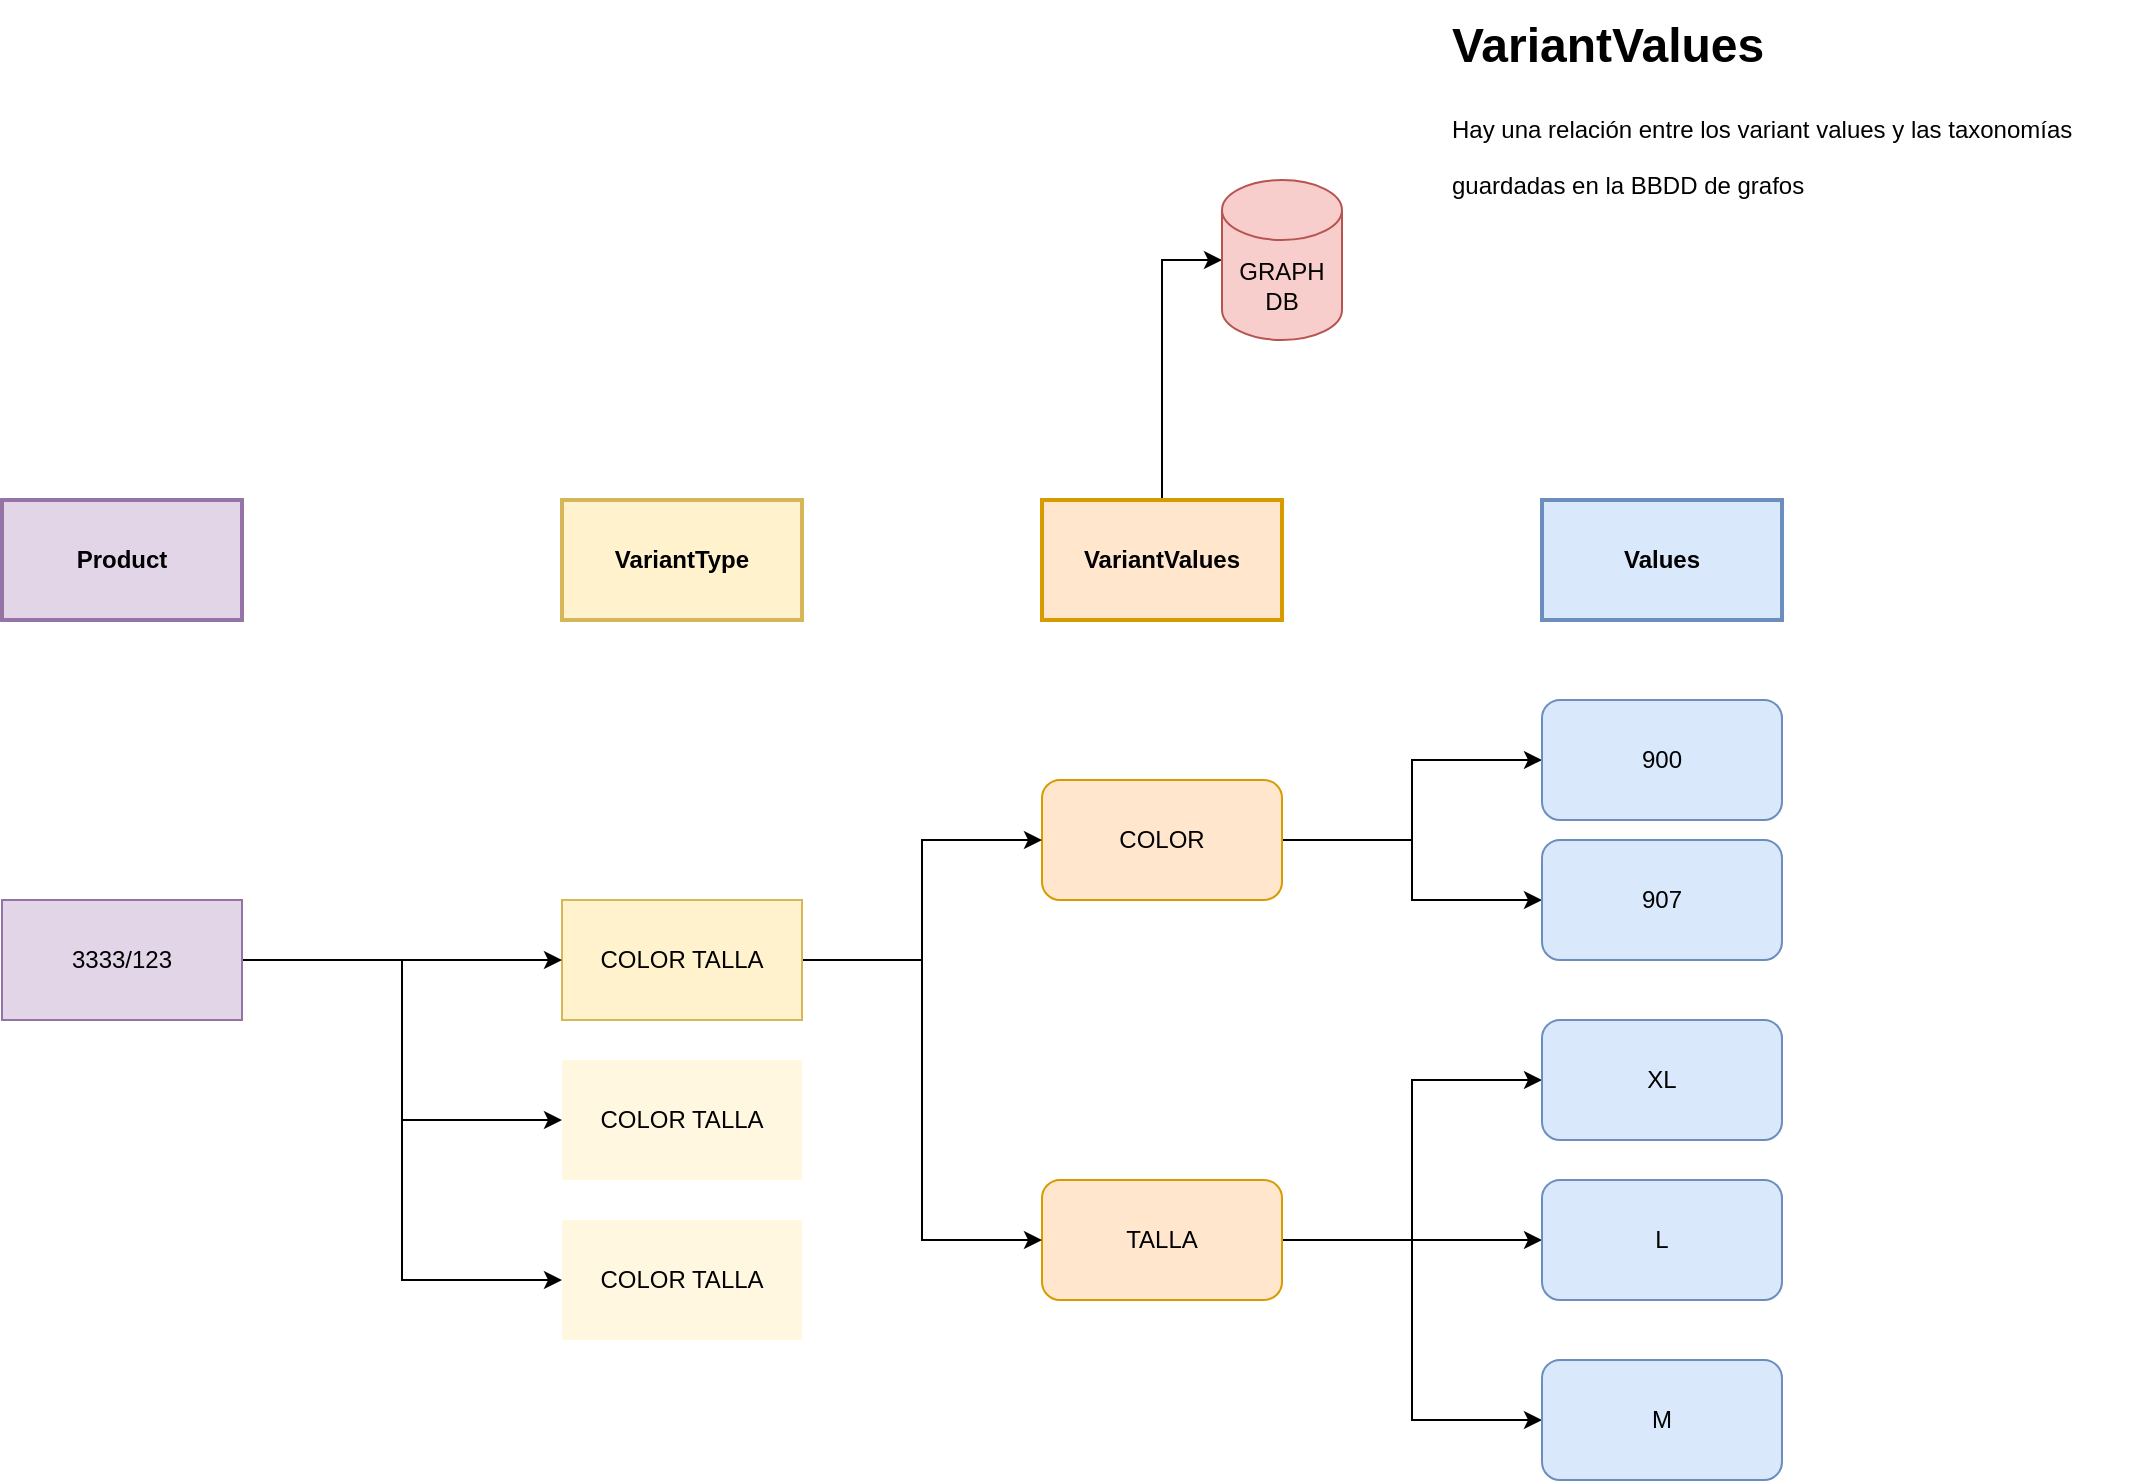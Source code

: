 <mxfile version="20.6.0" type="google"><diagram id="R2lEEEUBdFMjLlhIrx00" name="Page-1"><mxGraphModel dx="2272" dy="1856" grid="1" gridSize="10" guides="1" tooltips="1" connect="1" arrows="1" fold="1" page="1" pageScale="1" pageWidth="850" pageHeight="1100" math="0" shadow="0" extFonts="Permanent Marker^https://fonts.googleapis.com/css?family=Permanent+Marker"><root><mxCell id="0"/><mxCell id="1" parent="0"/><mxCell id="hMUl78EpIpZewLMBJS7h-6" style="edgeStyle=orthogonalEdgeStyle;rounded=0;orthogonalLoop=1;jettySize=auto;html=1;entryX=0;entryY=0.5;entryDx=0;entryDy=0;entryPerimeter=0;" parent="1" source="tsAanpco2hpjm8hEws9H-9" target="hMUl78EpIpZewLMBJS7h-5" edge="1"><mxGeometry relative="1" as="geometry"/></mxCell><mxCell id="tsAanpco2hpjm8hEws9H-9" value="VariantValues" style="rounded=0;whiteSpace=wrap;html=1;fillColor=#ffe6cc;strokeColor=#d79b00;fontStyle=1;strokeWidth=2;" parent="1" vertex="1"><mxGeometry x="-80" y="190" width="120" height="60" as="geometry"/></mxCell><mxCell id="tsAanpco2hpjm8hEws9H-22" style="edgeStyle=orthogonalEdgeStyle;rounded=0;orthogonalLoop=1;jettySize=auto;html=1;entryX=0;entryY=0.5;entryDx=0;entryDy=0;" parent="1" source="tsAanpco2hpjm8hEws9H-10" target="tsAanpco2hpjm8hEws9H-13" edge="1"><mxGeometry relative="1" as="geometry"/></mxCell><mxCell id="tsAanpco2hpjm8hEws9H-23" style="edgeStyle=orthogonalEdgeStyle;rounded=0;orthogonalLoop=1;jettySize=auto;html=1;" parent="1" source="tsAanpco2hpjm8hEws9H-10" target="tsAanpco2hpjm8hEws9H-14" edge="1"><mxGeometry relative="1" as="geometry"/></mxCell><mxCell id="tsAanpco2hpjm8hEws9H-10" value="COLOR" style="rounded=1;whiteSpace=wrap;html=1;fillColor=#ffe6cc;strokeColor=#d79b00;" parent="1" vertex="1"><mxGeometry x="-80" y="330" width="120" height="60" as="geometry"/></mxCell><mxCell id="tsAanpco2hpjm8hEws9H-24" style="edgeStyle=orthogonalEdgeStyle;rounded=0;orthogonalLoop=1;jettySize=auto;html=1;entryX=0;entryY=0.5;entryDx=0;entryDy=0;" parent="1" source="tsAanpco2hpjm8hEws9H-11" target="tsAanpco2hpjm8hEws9H-16" edge="1"><mxGeometry relative="1" as="geometry"/></mxCell><mxCell id="hMUl78EpIpZewLMBJS7h-3" style="edgeStyle=orthogonalEdgeStyle;rounded=0;orthogonalLoop=1;jettySize=auto;html=1;entryX=0;entryY=0.5;entryDx=0;entryDy=0;" parent="1" source="tsAanpco2hpjm8hEws9H-11" target="tsAanpco2hpjm8hEws9H-17" edge="1"><mxGeometry relative="1" as="geometry"/></mxCell><mxCell id="hMUl78EpIpZewLMBJS7h-4" style="edgeStyle=orthogonalEdgeStyle;rounded=0;orthogonalLoop=1;jettySize=auto;html=1;entryX=0;entryY=0.5;entryDx=0;entryDy=0;" parent="1" source="tsAanpco2hpjm8hEws9H-11" target="tsAanpco2hpjm8hEws9H-15" edge="1"><mxGeometry relative="1" as="geometry"/></mxCell><mxCell id="tsAanpco2hpjm8hEws9H-11" value="TALLA" style="rounded=1;whiteSpace=wrap;html=1;fillColor=#ffe6cc;strokeColor=#d79b00;" parent="1" vertex="1"><mxGeometry x="-80" y="530" width="120" height="60" as="geometry"/></mxCell><mxCell id="tsAanpco2hpjm8hEws9H-12" value="Values" style="rounded=0;whiteSpace=wrap;html=1;fillColor=#dae8fc;strokeColor=#6c8ebf;fontStyle=1;strokeWidth=2;" parent="1" vertex="1"><mxGeometry x="170" y="190" width="120" height="60" as="geometry"/></mxCell><mxCell id="tsAanpco2hpjm8hEws9H-13" value="900" style="rounded=1;whiteSpace=wrap;html=1;fillColor=#dae8fc;strokeColor=#6c8ebf;" parent="1" vertex="1"><mxGeometry x="170" y="290" width="120" height="60" as="geometry"/></mxCell><mxCell id="tsAanpco2hpjm8hEws9H-14" value="907" style="rounded=1;whiteSpace=wrap;html=1;fillColor=#dae8fc;strokeColor=#6c8ebf;" parent="1" vertex="1"><mxGeometry x="170" y="360" width="120" height="60" as="geometry"/></mxCell><mxCell id="tsAanpco2hpjm8hEws9H-15" value="XL" style="rounded=1;whiteSpace=wrap;html=1;fillColor=#dae8fc;strokeColor=#6c8ebf;" parent="1" vertex="1"><mxGeometry x="170" y="450" width="120" height="60" as="geometry"/></mxCell><mxCell id="tsAanpco2hpjm8hEws9H-16" value="L" style="rounded=1;whiteSpace=wrap;html=1;fillColor=#dae8fc;strokeColor=#6c8ebf;" parent="1" vertex="1"><mxGeometry x="170" y="530" width="120" height="60" as="geometry"/></mxCell><mxCell id="tsAanpco2hpjm8hEws9H-17" value="M" style="rounded=1;whiteSpace=wrap;html=1;fillColor=#dae8fc;strokeColor=#6c8ebf;" parent="1" vertex="1"><mxGeometry x="170" y="620" width="120" height="60" as="geometry"/></mxCell><mxCell id="tsAanpco2hpjm8hEws9H-18" value="VariantType" style="rounded=0;whiteSpace=wrap;html=1;fillColor=#fff2cc;strokeColor=#d6b656;fontStyle=1;strokeWidth=2;" parent="1" vertex="1"><mxGeometry x="-320" y="190" width="120" height="60" as="geometry"/></mxCell><mxCell id="tsAanpco2hpjm8hEws9H-20" style="edgeStyle=orthogonalEdgeStyle;rounded=0;orthogonalLoop=1;jettySize=auto;html=1;entryX=0;entryY=0.5;entryDx=0;entryDy=0;" parent="1" source="tsAanpco2hpjm8hEws9H-19" target="tsAanpco2hpjm8hEws9H-10" edge="1"><mxGeometry relative="1" as="geometry"/></mxCell><mxCell id="tsAanpco2hpjm8hEws9H-21" style="edgeStyle=orthogonalEdgeStyle;rounded=0;orthogonalLoop=1;jettySize=auto;html=1;entryX=0;entryY=0.5;entryDx=0;entryDy=0;" parent="1" source="tsAanpco2hpjm8hEws9H-19" target="tsAanpco2hpjm8hEws9H-11" edge="1"><mxGeometry relative="1" as="geometry"/></mxCell><mxCell id="tsAanpco2hpjm8hEws9H-19" value="COLOR TALLA" style="rounded=0;whiteSpace=wrap;html=1;fillColor=#fff2cc;strokeColor=#d6b656;" parent="1" vertex="1"><mxGeometry x="-320" y="390" width="120" height="60" as="geometry"/></mxCell><mxCell id="tsAanpco2hpjm8hEws9H-25" value="&lt;h1 style=&quot;line-height: 60%;&quot;&gt;&lt;span style=&quot;background-color: initial;&quot;&gt;&lt;font style=&quot;font-size: 24px;&quot;&gt;VariantValues&lt;/font&gt;&lt;/span&gt;&lt;/h1&gt;&lt;h1&gt;&lt;span style=&quot;background-color: initial; font-size: 12px; font-weight: normal;&quot;&gt;Hay una relación entre los variant values y las taxonomías guardadas en la BBDD de grafos&lt;/span&gt;&lt;br&gt;&lt;/h1&gt;" style="text;html=1;strokeColor=none;fillColor=none;spacing=5;spacingTop=-20;whiteSpace=wrap;overflow=hidden;rounded=0;" parent="1" vertex="1"><mxGeometry x="120" y="-50" width="350" height="120" as="geometry"/></mxCell><mxCell id="hMUl78EpIpZewLMBJS7h-5" value="GRAPH DB" style="shape=cylinder3;whiteSpace=wrap;html=1;boundedLbl=1;backgroundOutline=1;size=15;fillColor=#f8cecc;strokeColor=#b85450;" parent="1" vertex="1"><mxGeometry x="10" y="30" width="60" height="80" as="geometry"/></mxCell><mxCell id="hMUl78EpIpZewLMBJS7h-9" value="Product" style="rounded=0;whiteSpace=wrap;html=1;fillColor=#e1d5e7;strokeColor=#9673a6;fontStyle=1;strokeWidth=2;" parent="1" vertex="1"><mxGeometry x="-600" y="190" width="120" height="60" as="geometry"/></mxCell><mxCell id="hMUl78EpIpZewLMBJS7h-11" style="edgeStyle=orthogonalEdgeStyle;rounded=0;orthogonalLoop=1;jettySize=auto;html=1;" parent="1" source="hMUl78EpIpZewLMBJS7h-10" target="tsAanpco2hpjm8hEws9H-19" edge="1"><mxGeometry relative="1" as="geometry"/></mxCell><mxCell id="hMUl78EpIpZewLMBJS7h-14" style="edgeStyle=orthogonalEdgeStyle;rounded=0;orthogonalLoop=1;jettySize=auto;html=1;entryX=0;entryY=0.5;entryDx=0;entryDy=0;" parent="1" source="hMUl78EpIpZewLMBJS7h-10" target="hMUl78EpIpZewLMBJS7h-12" edge="1"><mxGeometry relative="1" as="geometry"/></mxCell><mxCell id="hMUl78EpIpZewLMBJS7h-15" style="edgeStyle=orthogonalEdgeStyle;rounded=0;orthogonalLoop=1;jettySize=auto;html=1;entryX=0;entryY=0.5;entryDx=0;entryDy=0;" parent="1" source="hMUl78EpIpZewLMBJS7h-10" target="hMUl78EpIpZewLMBJS7h-13" edge="1"><mxGeometry relative="1" as="geometry"/></mxCell><mxCell id="hMUl78EpIpZewLMBJS7h-10" value="3333/123" style="rounded=0;whiteSpace=wrap;html=1;fillColor=#e1d5e7;strokeColor=#9673a6;" parent="1" vertex="1"><mxGeometry x="-600" y="390" width="120" height="60" as="geometry"/></mxCell><mxCell id="hMUl78EpIpZewLMBJS7h-12" value="&lt;span style=&quot;font-weight: normal;&quot;&gt;COLOR TALLA&lt;/span&gt;" style="rounded=0;whiteSpace=wrap;html=1;fillColor=#fff2cc;strokeColor=none;fontStyle=1;shadow=0;opacity=60;" parent="1" vertex="1"><mxGeometry x="-320" y="470" width="120" height="60" as="geometry"/></mxCell><mxCell id="hMUl78EpIpZewLMBJS7h-13" value="COLOR TALLA" style="rounded=0;whiteSpace=wrap;html=1;fillColor=#fff2cc;strokeColor=none;shadow=0;opacity=60;" parent="1" vertex="1"><mxGeometry x="-320" y="550" width="120" height="60" as="geometry"/></mxCell></root></mxGraphModel></diagram></mxfile>